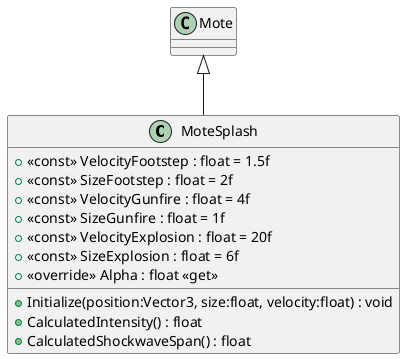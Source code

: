 @startuml
class MoteSplash {
    + <<const>> VelocityFootstep : float = 1.5f
    + <<const>> SizeFootstep : float = 2f
    + <<const>> VelocityGunfire : float = 4f
    + <<const>> SizeGunfire : float = 1f
    + <<const>> VelocityExplosion : float = 20f
    + <<const>> SizeExplosion : float = 6f
    + <<override>> Alpha : float <<get>>
    + Initialize(position:Vector3, size:float, velocity:float) : void
    + CalculatedIntensity() : float
    + CalculatedShockwaveSpan() : float
}
Mote <|-- MoteSplash
@enduml
